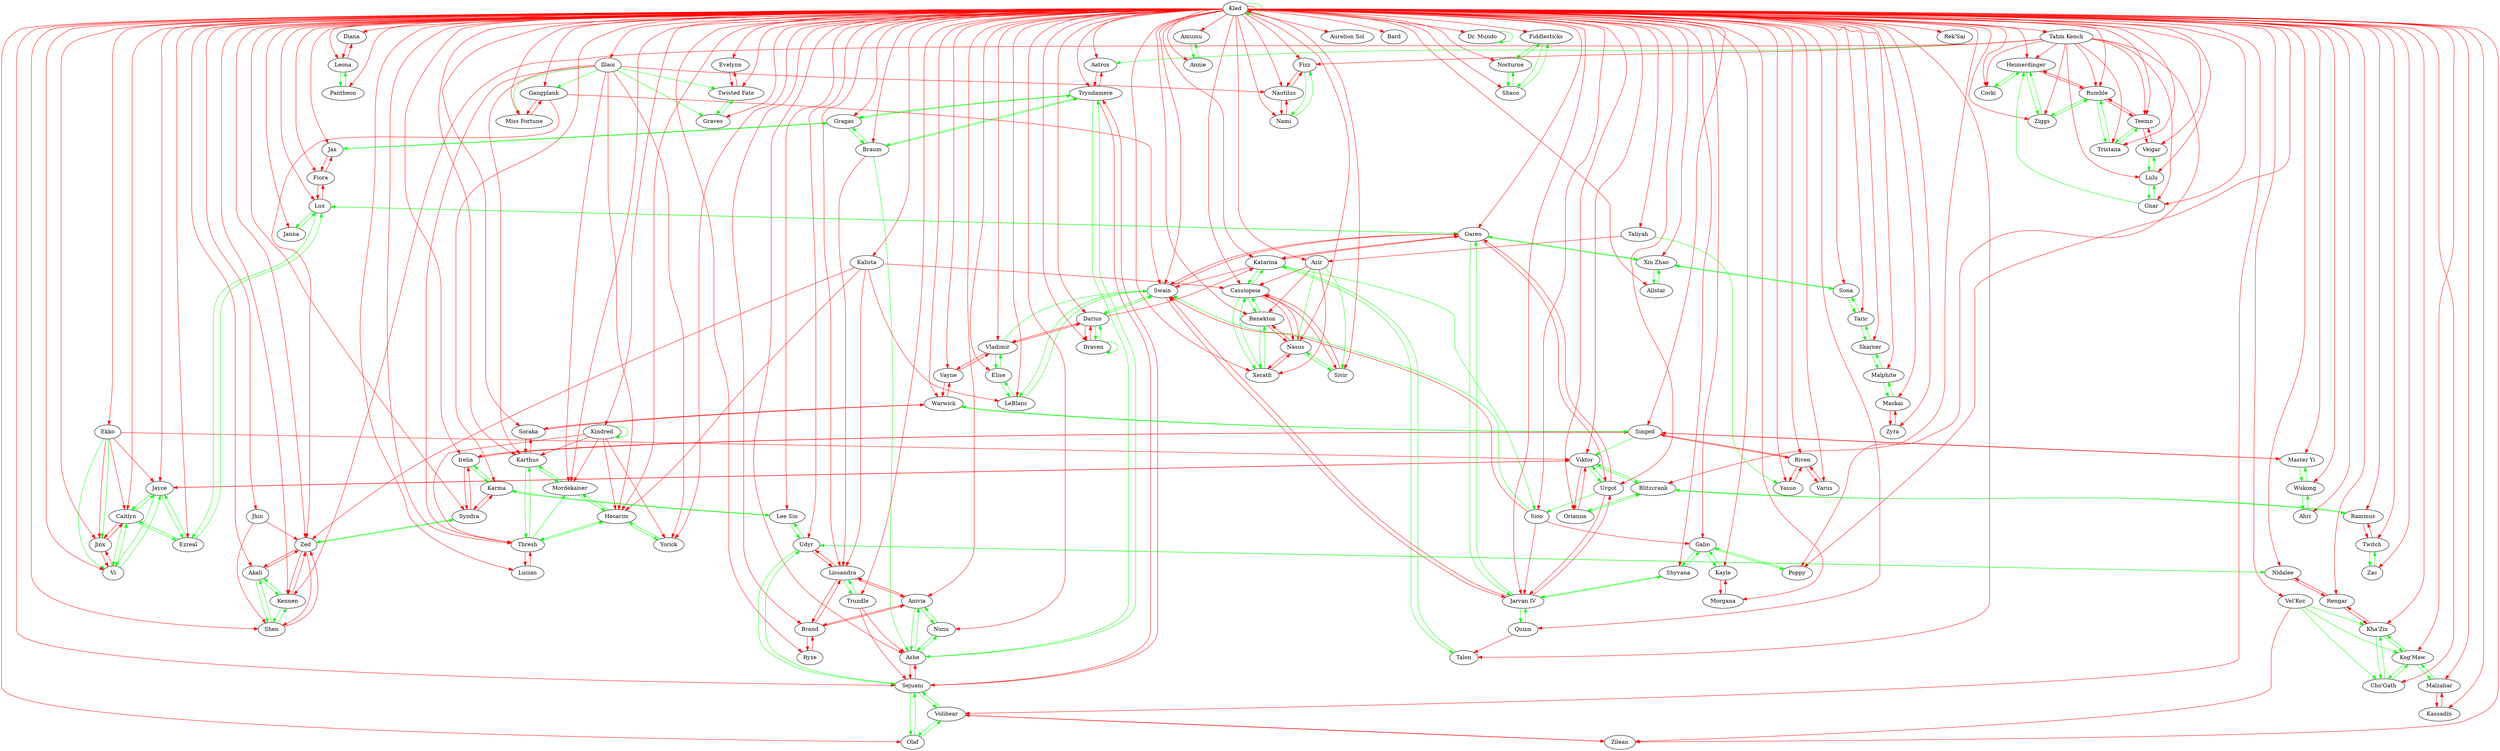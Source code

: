 digraph G {
  edge [color = red];
  Aatrox -> Tryndamere;
  Akali -> Zed
  Anivia -> Brand
  Anivia -> Lissandra
  Ashe -> Sejuani
  Azir -> Cassiopeia
  Azir -> Renekton
  Azir -> Xerath
  Brand -> Anivia
  Brand -> Lissandra
  Brand -> Ryze
  Braum -> Lissandra
  Caitlyn -> Jinx
  Cassiopeia -> Nasus
  Cassiopeia -> Sivir
  Darius -> Draven
  Darius -> Katarina
  Darius -> Vladimir
  Diana -> Leona
  Draven -> Darius
  Ekko -> Caitlyn
  Ekko -> Jayce
  Ekko -> Jinx
  Ekko -> Viktor
  Evelynn -> "Twisted Fate"
  Fiora -> Jax
  Fiora -> Lux
  Fizz -> Nautilus
  Gangplank -> "Miss Fortune"
  Gangplank -> Swain
  Gangplank -> Zed
  Garen -> Katarina
  Garen -> Swain
  Garen -> Urgot
  Heimerdinger -> Rumble
  Illaoi -> Hecarim
  Illaoi -> Karthus
  Illaoi -> Mordekaiser
  Illaoi -> Nautilus
  Illaoi -> Thresh
  Illaoi -> Yorick
  Irelia -> Singed
  Irelia -> Syndra
  "Jarvan IV" -> Swain
  "Jarvan IV" -> Urgot
  Jax -> Fiora
  Jayce -> Viktor
  Jhin -> Shen
  Jhin -> Zed
  Jinx -> Caitlyn
  Jinx -> Vi
  Kalista -> Cassiopeia
  Kalista -> Hecarim
  Kalista -> LeBlanc
  Kalista -> Lissandra
  Kalista -> Zed
  Karma -> Syndra
  Karthus -> Soraka
  Kassadin -> Malzahar
  Katarina -> Garen
  Katarina -> Swain
  Kayle -> Morgana
  Kennen -> Zed
  "Kha'Zix" -> Rengar
  Kindred -> Hecarim
  Kindred -> Karthus
  Kindred -> Mordekaiser
  Kindred -> Thresh
  Kindred -> Yorick
  Kled ->  Aatrox
  Kled ->  Ahri
  Kled ->  Akali
  Kled ->  Alistar
  Kled ->  Amumu
  Kled ->  Anivia
  Kled ->  Annie
  Kled ->  Ashe
  Kled ->  "Aurelion Sol"
  Kled ->  Azir
  Kled ->  Bard
  Kled ->  Blitzcrank
  Kled ->  Brand
  Kled ->  Braum
  Kled ->  Caitlyn
  Kled ->  Cassiopeia
  Kled ->  "Cho'Gath"
  Kled ->  Corki
  Kled ->  Darius
  Kled ->  Diana
  Kled ->  Draven
  Kled ->  "Dr. Mundo"
  Kled ->  Ekko
  Kled ->  Elise
  Kled ->  Evelynn
  Kled ->  Ezreal
  Kled ->  Fiddlesticks
  Kled ->  Fiora
  Kled ->  Fizz
  Kled ->  Galio
  Kled ->  Gangplank
  Kled ->  Garen
  Kled ->  Gnar
  Kled ->  Gragas
  Kled ->  Graves
  Kled ->  Hecarim
  Kled ->  Heimerdinger
  Kled ->  Illaoi
  Kled ->  Irelia
  Kled ->  Janna
  Kled ->  "Jarvan IV"
  Kled ->  Jax
  Kled ->  Jayce
  Kled ->  Jhin
  Kled ->  Jinx
  Kled ->  Kalista
  Kled ->  Karma
  Kled ->  Karthus
  Kled ->  Kassadin
  Kled ->  Katarina
  Kled ->  Kayle
  Kled ->  Kennen
  Kled ->  "Kha'Zix"
  Kled ->  Kindred
  Kled ->  Kled
  Kled ->  "Kog'Maw"
  Kled ->  LeBlanc
  Kled ->  "Lee Sin"
  Kled ->  Leona
  Kled ->  Lissandra
  Kled ->  Lucian
  Kled ->  Lulu
  Kled ->  Lux
  Kled ->  Malphite
  Kled ->  Malzahar
  Kled ->  Maokai
  Kled ->  "Master Yi"
  Kled ->  "Miss Fortune"
  Kled ->  Mordekaiser
  Kled ->  Morgana
  Kled ->  Nami
  Kled ->  Nasus
  Kled ->  Nautilus
  Kled ->  Nidalee
  Kled ->  Nocturne
  Kled ->  Nunu
  Kled ->  Olaf
  Kled ->  Orianna
  Kled ->  Pantheon
  Kled ->  Poppy
  Kled ->  Quinn
  Kled ->  Rammus
  Kled ->  "Rek'Sai"
  Kled ->  Renekton
  Kled ->  Rengar
  Kled ->  Riven
  Kled ->  Rumble
  Kled ->  Ryze
  Kled ->  Sejuani
  Kled ->  Shaco
  Kled ->  Shen
  Kled ->  Shyvana
  Kled ->  Singed
  Kled ->  Sion
  Kled ->  Sivir
  Kled ->  Skarner
  Kled ->  Sona
  Kled ->  Soraka
  Kled ->  Swain
  Kled ->  Syndra
  Kled ->  "Tahm Kench"
  Kled ->  Taliyah
  Kled ->  Talon
  Kled ->  Taric
  Kled ->  Teemo
  Kled ->  Thresh
  Kled ->  Tristana
  Kled ->  Trundle
  Kled ->  Tryndamere
  Kled ->  "Twisted Fate"
  Kled ->  Twitch
  Kled ->  Udyr
  Kled ->  Urgot
  Kled ->  Varus
  Kled ->  Vayne
  Kled ->  Veigar
  Kled ->  "Vel'Koz"
  Kled ->  Vi
  Kled ->  Viktor
  Kled ->  Vladimir
  Kled ->  Volibear
  Kled ->  Warwick
  Kled ->  Wukong
  Kled ->  Xerath
  Kled ->  "Xin Zhao"
  Kled ->  Yasuo
  Kled ->  Yorick
  Kled ->  Zac
  Kled ->  Zed
  Kled ->  Ziggs
  Kled ->  Zilean
  Kled ->  Zyra
  Leona -> Diana
  Lissandra -> Anivia
  Lissandra -> Brand
  Lissandra -> Udyr
  Lucian -> Thresh
  Lux -> Fiora
  Malzahar -> Kassadin
  Maokai -> Zyra
  "Master Yi" -> Singed
  "Miss Fortune" -> Gangplank
  Morgana -> Kayle
  Nami -> Nautilus
  Nasus -> Cassiopeia
  Nasus -> Renekton
  Nasus -> Xerath
  Nautilus -> Fizz
  Nautilus -> Nami
  Nidalee -> Rengar
  Orianna -> Viktor
  Quinn -> Talon
  Rammus -> Twitch
  Renekton -> Nasus
  Rengar -> "Kha'Zix"
  Rengar -> Nidalee
  Riven -> Singed
  Riven -> Varus
  Riven -> Yasuo
  Rumble -> Heimerdinger
  Rumble -> Teemo
  Ryze -> Brand
  Sejuani -> Ashe
  Sejuani -> Tryndamere
  Shen -> Zed
  Singed -> Irelia
  Singed -> "Master Yi"
  Singed -> Riven
  Sion -> Galio
  Sion -> "Jarvan IV"
  Sion -> Swain
  Sivir -> Cassiopeia
  Soraka -> Karthus
  Soraka -> Warwick
  Swain -> Garen
  Swain -> "Jarvan IV"
  Syndra -> Irelia
  Syndra -> Karma
  "Tahm Kench" -> Corki
  "Tahm Kench" -> Fizz
  "Tahm Kench" -> Gnar
  "Tahm Kench" -> Heimerdinger
  "Tahm Kench" -> Kennen
  "Tahm Kench" -> Lulu
  "Tahm Kench" -> Poppy
  "Tahm Kench" -> Rumble
  "Tahm Kench" -> Teemo
  "Tahm Kench" -> Tristana
  "Tahm Kench" -> Ziggs
  Taliyah -> Azir
  Teemo -> Rumble
  Teemo -> Veigar
  Thresh -> Lucian
  Trundle -> Ashe
  Trundle -> Sejuani
  Tryndamere -> Aatrox
  Tryndamere -> Sejuani
  "Twisted Fate" -> Evelynn
  Twitch -> Rammus
  Udyr -> Lissandra
  Urgot -> Garen
  Urgot -> "Jarvan IV"
  Varus -> Riven
  Vayne -> Vladimir
  Vayne -> Warwick
  Veigar -> Teemo
  "Vel'Koz" -> Zilean
  Vi -> Jinx
  Viktor -> Jayce
  Viktor -> Orianna
  Vladimir -> Darius
  Vladimir -> Vayne
  Volibear -> Zilean
  Warwick -> Soraka
  Warwick -> Vayne
  Xerath -> Nasus
  Yasuo -> Riven
  Zed -> Akali
  Zed -> Kennen
  Zed -> Shen
  Zilean -> Volibear
  Zyra -> Maokai

  edge [color = green];
  Ahri -> Wukong
  Akali -> Kennen
  Akali -> Shen
  Alistar -> "Xin Zhao"
  Amumu -> Annie
  Anivia -> Ashe
  Anivia -> Nunu
  Annie -> Amumu
  Ashe -> Anivia
  Ashe -> Nunu
  Ashe -> Tryndamere
  Azir -> Nasus
  Azir -> Sivir
  Blitzcrank -> Orianna
  Blitzcrank -> Rammus
  Blitzcrank -> Viktor
  Braum -> Ashe
  Braum -> Gragas
  Braum -> Tryndamere
  Caitlyn -> Ezreal
  Caitlyn -> Jayce
  Caitlyn -> Vi
  Cassiopeia -> Katarina
  Cassiopeia -> Renekton
  Cassiopeia -> Xerath
  "Cho'Gath" -> "Kha'Zix"
  "Cho'Gath" -> "Kog'Maw"
  Corki -> Heimerdinger
  Darius -> Draven
  Darius -> Swain
  "Dr. Mundo" -> "Dr. Mundo"
  Draven -> Darius
  Draven -> Draven
  Ekko -> Jinx
  Ekko -> Vi
  Elise -> LeBlanc
  Elise -> Vladimir
  Ezreal -> Caitlyn
  Ezreal -> Jayce
  Ezreal -> Lux
  Fiddlesticks -> Shaco
  Fiddlesticks -> Nocturne
  Fizz -> Nami
  Galio -> Kayle
  Galio -> Poppy
  Galio -> Shyvana
  Garen -> "Jarvan IV"
  Garen -> Lux
  Garen -> "Xin Zhao"
  Gnar -> Heimerdinger
  Gnar -> Lulu
  Gragas -> Braum
  Gragas -> Jax
  Gragas -> Tryndamere
  Graves -> "Twisted Fate"
  Hecarim -> Mordekaiser
  Hecarim -> Thresh
  Hecarim -> Yorick
  Heimerdinger -> Corki
  Heimerdinger -> Ziggs
  Illaoi -> Gangplank
  Illaoi -> Graves
  Illaoi -> "Miss Fortune"
  Illaoi -> "Twisted Fate"
  Irelia -> Karma
  Janna -> Lux
  "Jarvan IV" -> Garen
  "Jarvan IV" -> Quinn
  "Jarvan IV" -> Shyvana
  Jax -> Gragas
  Jayce -> Caitlyn
  Jayce -> Ezreal
  Jayce -> Vi
  Karma -> Irelia
  Karma -> "Lee Sin"
  Karthus -> Mordekaiser
  Karthus -> Thresh
  Katarina -> Cassiopeia
  Katarina -> Sion
  Katarina -> Talon
  Kayle -> Galio
  Kennen -> Akali
  Kennen -> Shen
  "Kha'Zix" -> "Cho'Gath"
  "Kha'Zix" -> "Kog'Maw"
  Kindred -> Kindred
  Kled -> Kled
  "Kog'Maw" -> "Cho'Gath"
  "Kog'Maw" -> "Kha'Zix"
  "Kog'Maw" -> Malzahar
  LeBlanc -> Elise
  LeBlanc -> Swain
  "Lee Sin" -> Karma
  "Lee Sin" -> Udyr
  Leona -> Pantheon
  Lissandra -> Trundle
  Lulu -> Gnar
  Lulu -> Veigar
  Lux -> Ezreal
  Lux -> Garen
  Lux -> Janna
  Malzahar -> "Kog'Maw"
  Malphite -> Maokai
  Malphite -> Skarner
  Maokai -> Malphite
  "Master Yi" -> Wukong
  Mordekaiser -> Hecarim
  Mordekaiser -> Karthus
  Nami -> Fizz
  Nasus -> Sivir
  Nidalee -> Udyr
  Nocturne -> Fiddlesticks
  Nocturne -> Shaco
  Nunu -> Anivia
  Nunu -> Ashe
  Olaf -> Sejuani
  Olaf -> Volibear
  Orianna -> Blitzcrank
  Pantheon -> Leona
  Poppy -> Galio
  Quinn -> "Jarvan IV"
  Rammus -> Blitzcrank
  Renekton -> Cassiopeia
  Renekton -> Xerath
  Rumble -> Tristana
  Rumble -> Ziggs
  Sejuani -> Olaf
  Sejuani -> Udyr
  Sejuani -> Volibear
  Shaco -> Fiddlesticks
  Shaco -> Nocturne
  Shen -> Akali
  Shen -> Kennen
  Shyvana -> Galio
  Shyvana -> "Jarvan IV"
  Singed -> Viktor
  Singed -> Warwick
  Sion -> Swain
  Sivir -> Nasus
  Skarner -> Malphite
  Skarner -> Taric
  Sona -> Taric
  Sona -> "Xin Zhao"
  Swain -> Darius
  Swain -> LeBlanc
  Syndra -> Zed
  "Tahm Kench" -> Aatrox
  Taliyah -> Yasuo
  Talon -> Katarina
  Taric -> Skarner
  Taric -> Sona
  Teemo -> Tristana
  Thresh -> Hecarim
  Thresh -> Karthus
  Thresh -> Mordekaiser
  Tristana -> Rumble
  Tristana -> Teemo
  Trundle -> Lissandra
  Tryndamere -> Ashe
  Tryndamere -> Braum
  Tryndamere -> Gragas
  "Twisted Fate" -> Graves
  Twitch -> Zac
  Udyr -> "Lee Sin"
  Udyr -> Nidalee
  Udyr -> Sejuani
  Urgot -> Sion
  Urgot -> Viktor
  Veigar -> Lulu
  "Vel'Koz" -> "Cho'Gath"
  "Vel'Koz" -> "Kha'Zix"
  "Vel'Koz" -> "Kog'Maw"
  Vi -> Caitlyn
  Vi -> Jayce
  Viktor -> Blitzcrank
  Viktor -> Urgot
  Vladimir -> Elise
  Vladimir -> Swain
  Volibear -> Olaf
  Volibear -> Sejuani
  Warwick -> Singed
  Wukong -> Ahri
  Wukong -> "Master Yi"
  Xerath -> Cassiopeia
  Xerath -> Renekton
  "Xin Zhao" -> Alistar
  "Xin Zhao" -> Garen
  "Xin Zhao" -> Sona
  Yorick -> Hecarim
  Zac -> Twitch
  Zed -> Syndra
  Ziggs -> Heimerdinger
  Ziggs -> Rumble
}
